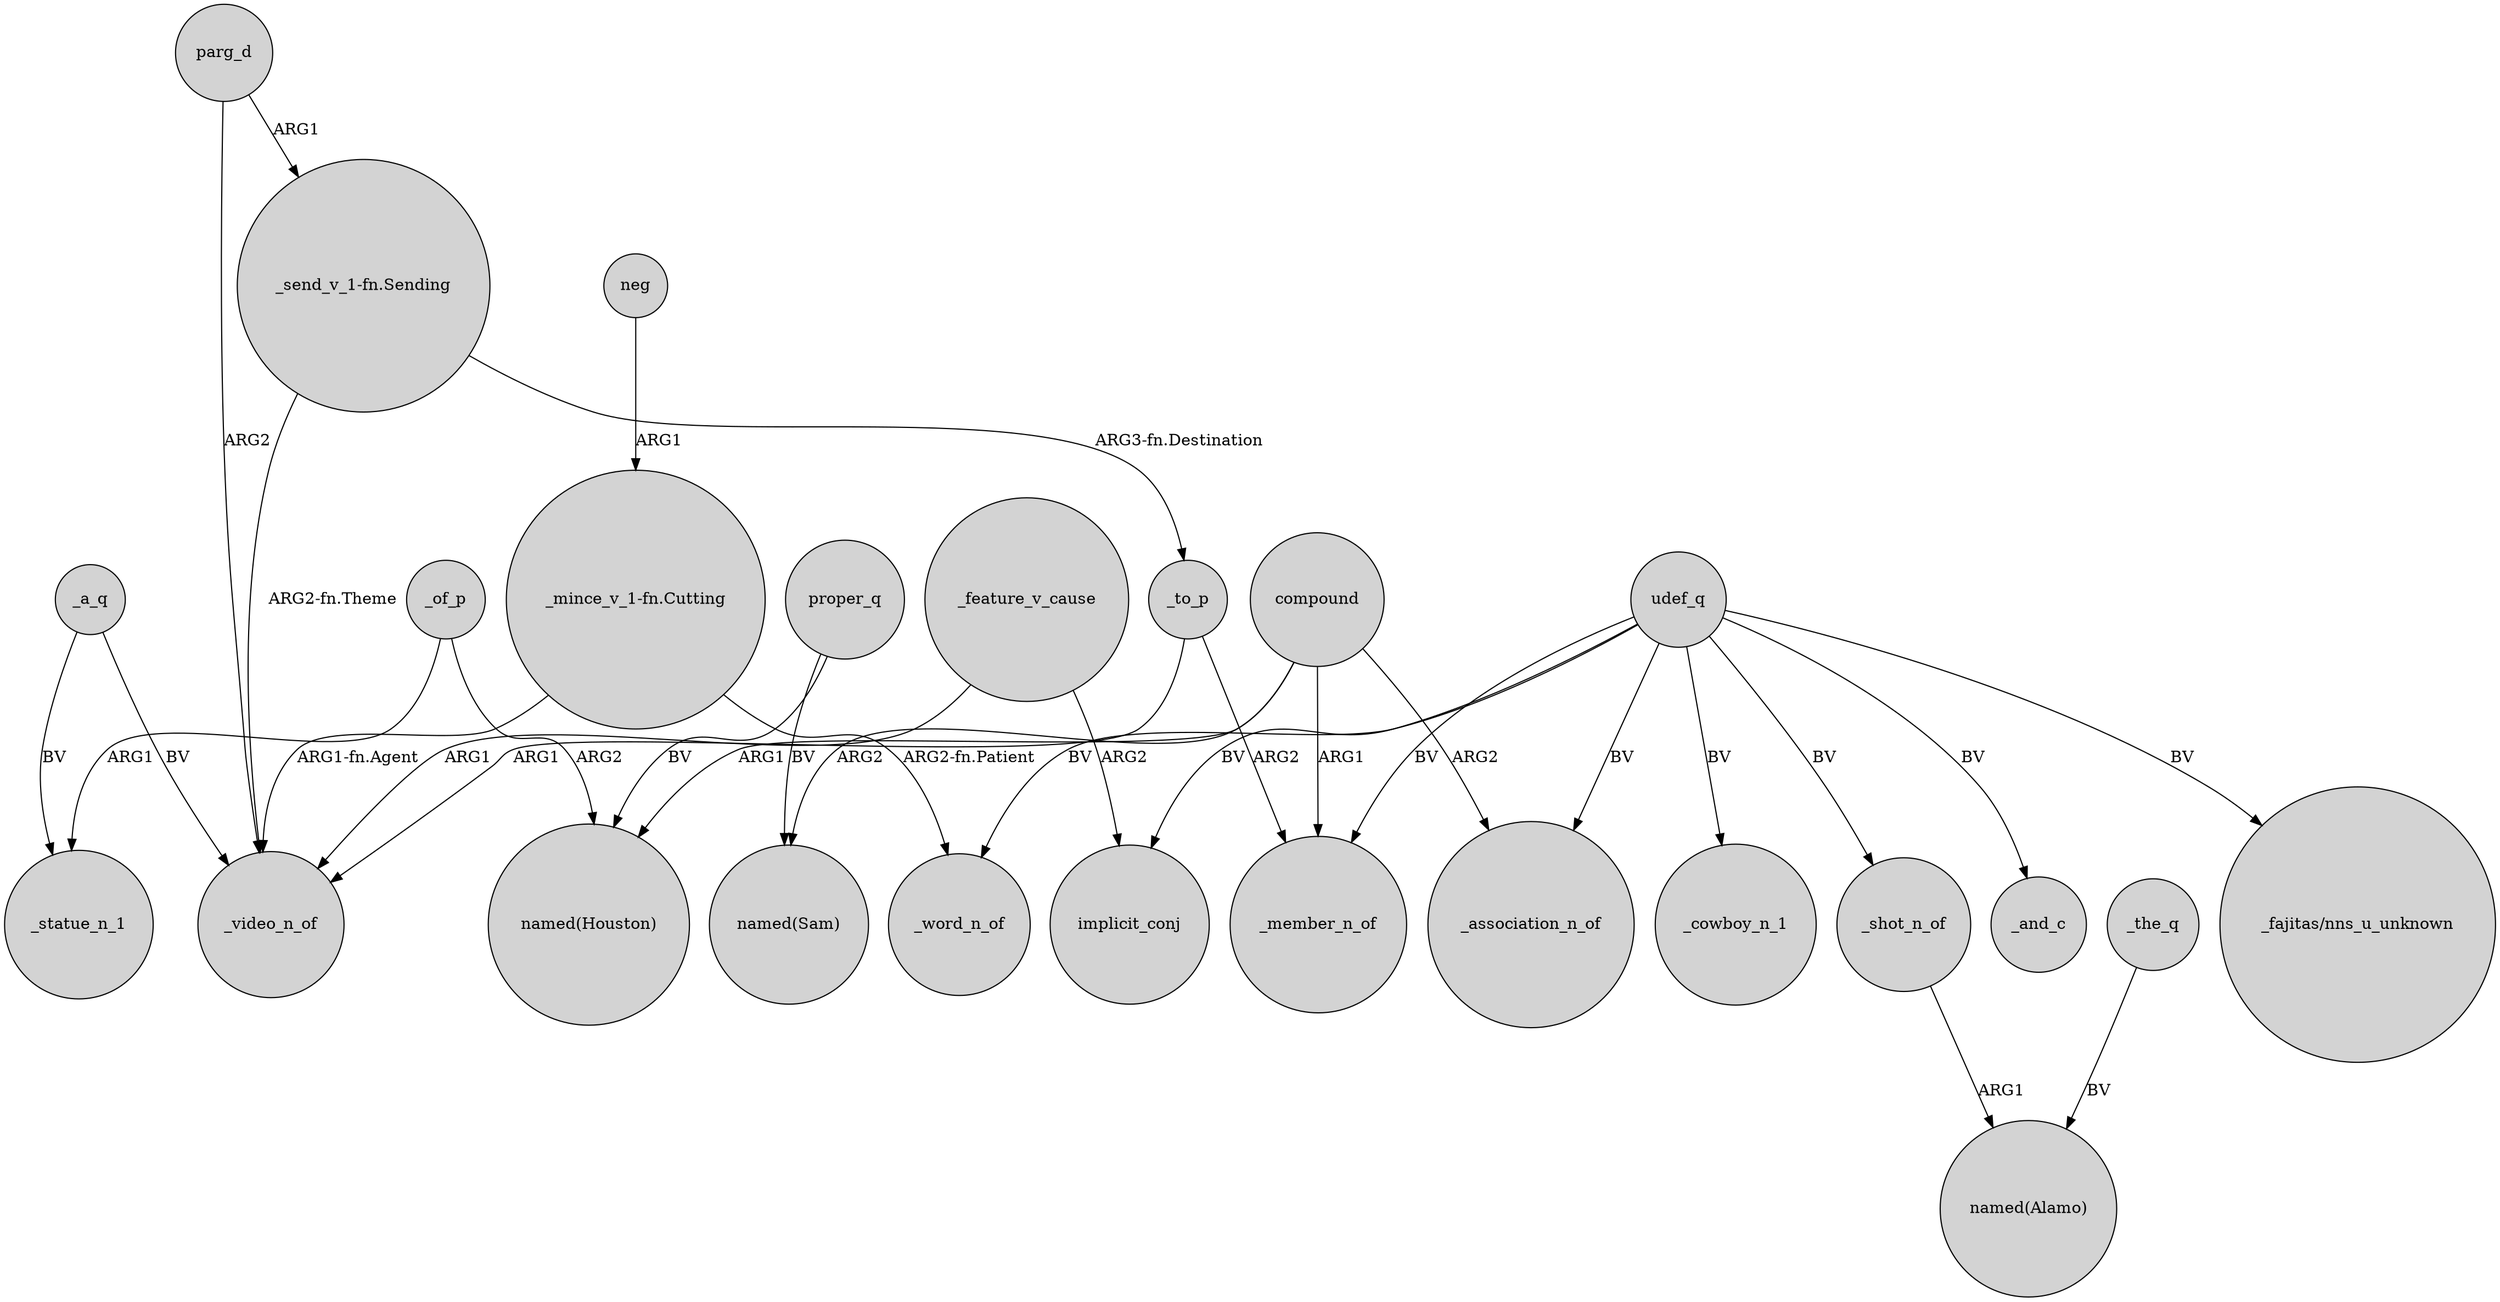 digraph {
	node [shape=circle style=filled]
	_feature_v_cause -> _video_n_of [label=ARG1]
	udef_q -> "_fajitas/nns_u_unknown" [label=BV]
	compound -> "named(Sam)" [label=ARG2]
	_feature_v_cause -> implicit_conj [label=ARG2]
	_a_q -> _video_n_of [label=BV]
	_of_p -> "named(Houston)" [label=ARG2]
	_of_p -> _statue_n_1 [label=ARG1]
	udef_q -> _word_n_of [label=BV]
	udef_q -> implicit_conj [label=BV]
	compound -> _association_n_of [label=ARG2]
	parg_d -> _video_n_of [label=ARG2]
	"_mince_v_1-fn.Cutting" -> _word_n_of [label="ARG2-fn.Patient"]
	proper_q -> "named(Sam)" [label=BV]
	udef_q -> _cowboy_n_1 [label=BV]
	udef_q -> _association_n_of [label=BV]
	udef_q -> _member_n_of [label=BV]
	"_send_v_1-fn.Sending" -> _video_n_of [label="ARG2-fn.Theme"]
	compound -> "named(Houston)" [label=ARG1]
	"_mince_v_1-fn.Cutting" -> _video_n_of [label="ARG1-fn.Agent"]
	"_send_v_1-fn.Sending" -> _to_p [label="ARG3-fn.Destination"]
	_to_p -> _member_n_of [label=ARG2]
	proper_q -> "named(Houston)" [label=BV]
	udef_q -> _shot_n_of [label=BV]
	parg_d -> "_send_v_1-fn.Sending" [label=ARG1]
	udef_q -> _and_c [label=BV]
	_the_q -> "named(Alamo)" [label=BV]
	_a_q -> _statue_n_1 [label=BV]
	_shot_n_of -> "named(Alamo)" [label=ARG1]
	_to_p -> _video_n_of [label=ARG1]
	neg -> "_mince_v_1-fn.Cutting" [label=ARG1]
	compound -> _member_n_of [label=ARG1]
}
